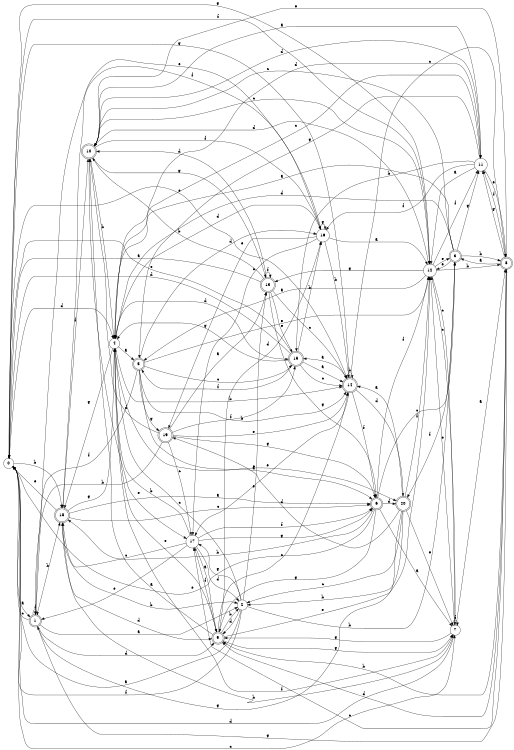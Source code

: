 digraph n17_6 {
__start0 [label="" shape="none"];

rankdir=LR;
size="8,5";

s0 [style="filled", color="black", fillcolor="white" shape="circle", label="0"];
s1 [style="rounded,filled", color="black", fillcolor="white" shape="doublecircle", label="1"];
s2 [style="filled", color="black", fillcolor="white" shape="circle", label="2"];
s3 [style="rounded,filled", color="black", fillcolor="white" shape="doublecircle", label="3"];
s4 [style="filled", color="black", fillcolor="white" shape="circle", label="4"];
s5 [style="rounded,filled", color="black", fillcolor="white" shape="doublecircle", label="5"];
s6 [style="rounded,filled", color="black", fillcolor="white" shape="doublecircle", label="6"];
s7 [style="filled", color="black", fillcolor="white" shape="circle", label="7"];
s8 [style="rounded,filled", color="black", fillcolor="white" shape="doublecircle", label="8"];
s9 [style="rounded,filled", color="black", fillcolor="white" shape="doublecircle", label="9"];
s10 [style="rounded,filled", color="black", fillcolor="white" shape="doublecircle", label="10"];
s11 [style="filled", color="black", fillcolor="white" shape="circle", label="11"];
s12 [style="filled", color="black", fillcolor="white" shape="circle", label="12"];
s13 [style="rounded,filled", color="black", fillcolor="white" shape="doublecircle", label="13"];
s14 [style="rounded,filled", color="black", fillcolor="white" shape="doublecircle", label="14"];
s15 [style="rounded,filled", color="black", fillcolor="white" shape="doublecircle", label="15"];
s16 [style="filled", color="black", fillcolor="white" shape="circle", label="16"];
s17 [style="filled", color="black", fillcolor="white" shape="circle", label="17"];
s18 [style="rounded,filled", color="black", fillcolor="white" shape="doublecircle", label="18"];
s19 [style="rounded,filled", color="black", fillcolor="white" shape="doublecircle", label="19"];
s20 [style="rounded,filled", color="black", fillcolor="white" shape="doublecircle", label="20"];
s0 -> s1 [label="a"];
s0 -> s18 [label="b"];
s0 -> s7 [label="c"];
s0 -> s4 [label="d"];
s0 -> s14 [label="e"];
s0 -> s12 [label="f"];
s0 -> s12 [label="g"];
s1 -> s2 [label="a"];
s1 -> s18 [label="b"];
s1 -> s0 [label="c"];
s1 -> s9 [label="d"];
s1 -> s16 [label="e"];
s1 -> s1 [label="f"];
s1 -> s8 [label="g"];
s2 -> s0 [label="a"];
s2 -> s3 [label="b"];
s2 -> s4 [label="c"];
s2 -> s9 [label="d"];
s2 -> s13 [label="e"];
s2 -> s0 [label="f"];
s2 -> s17 [label="g"];
s3 -> s4 [label="a"];
s3 -> s8 [label="b"];
s3 -> s10 [label="c"];
s3 -> s4 [label="d"];
s3 -> s12 [label="e"];
s3 -> s20 [label="f"];
s3 -> s11 [label="g"];
s4 -> s5 [label="a"];
s4 -> s14 [label="b"];
s4 -> s20 [label="c"];
s4 -> s15 [label="d"];
s4 -> s9 [label="e"];
s4 -> s7 [label="f"];
s4 -> s18 [label="g"];
s5 -> s6 [label="a"];
s5 -> s14 [label="b"];
s5 -> s15 [label="c"];
s5 -> s16 [label="d"];
s5 -> s12 [label="e"];
s5 -> s1 [label="f"];
s5 -> s19 [label="g"];
s6 -> s7 [label="a"];
s6 -> s18 [label="b"];
s6 -> s3 [label="c"];
s6 -> s20 [label="d"];
s6 -> s0 [label="e"];
s6 -> s12 [label="f"];
s6 -> s9 [label="g"];
s7 -> s8 [label="a"];
s7 -> s18 [label="b"];
s7 -> s12 [label="c"];
s7 -> s0 [label="d"];
s7 -> s12 [label="e"];
s7 -> s7 [label="f"];
s7 -> s9 [label="g"];
s8 -> s3 [label="a"];
s8 -> s9 [label="b"];
s8 -> s17 [label="c"];
s8 -> s9 [label="d"];
s8 -> s10 [label="e"];
s8 -> s11 [label="f"];
s8 -> s11 [label="g"];
s9 -> s10 [label="a"];
s9 -> s2 [label="b"];
s9 -> s14 [label="c"];
s9 -> s16 [label="d"];
s9 -> s12 [label="e"];
s9 -> s17 [label="f"];
s9 -> s7 [label="g"];
s10 -> s11 [label="a"];
s10 -> s4 [label="b"];
s10 -> s12 [label="c"];
s10 -> s11 [label="d"];
s10 -> s17 [label="e"];
s10 -> s16 [label="f"];
s10 -> s13 [label="g"];
s11 -> s12 [label="a"];
s11 -> s15 [label="b"];
s11 -> s4 [label="c"];
s11 -> s4 [label="d"];
s11 -> s8 [label="e"];
s11 -> s16 [label="f"];
s11 -> s5 [label="g"];
s12 -> s5 [label="a"];
s12 -> s8 [label="b"];
s12 -> s7 [label="c"];
s12 -> s10 [label="d"];
s12 -> s3 [label="e"];
s12 -> s11 [label="f"];
s12 -> s13 [label="g"];
s13 -> s0 [label="a"];
s13 -> s10 [label="b"];
s13 -> s14 [label="c"];
s13 -> s10 [label="d"];
s13 -> s15 [label="e"];
s13 -> s13 [label="f"];
s13 -> s6 [label="g"];
s14 -> s15 [label="a"];
s14 -> s14 [label="b"];
s14 -> s8 [label="c"];
s14 -> s20 [label="d"];
s14 -> s17 [label="e"];
s14 -> s6 [label="f"];
s14 -> s0 [label="g"];
s15 -> s14 [label="a"];
s15 -> s16 [label="b"];
s15 -> s14 [label="c"];
s15 -> s0 [label="d"];
s15 -> s0 [label="e"];
s15 -> s5 [label="f"];
s15 -> s4 [label="g"];
s16 -> s12 [label="a"];
s16 -> s14 [label="b"];
s16 -> s17 [label="c"];
s16 -> s4 [label="d"];
s16 -> s19 [label="e"];
s16 -> s18 [label="f"];
s16 -> s16 [label="g"];
s17 -> s9 [label="a"];
s17 -> s4 [label="b"];
s17 -> s18 [label="c"];
s17 -> s2 [label="d"];
s17 -> s1 [label="e"];
s17 -> s6 [label="f"];
s17 -> s6 [label="g"];
s18 -> s6 [label="a"];
s18 -> s2 [label="b"];
s18 -> s6 [label="c"];
s18 -> s9 [label="d"];
s18 -> s0 [label="e"];
s18 -> s10 [label="f"];
s18 -> s4 [label="g"];
s19 -> s13 [label="a"];
s19 -> s1 [label="b"];
s19 -> s17 [label="c"];
s19 -> s10 [label="d"];
s19 -> s14 [label="e"];
s19 -> s15 [label="f"];
s19 -> s6 [label="g"];
s20 -> s14 [label="a"];
s20 -> s2 [label="b"];
s20 -> s2 [label="c"];
s20 -> s19 [label="d"];
s20 -> s7 [label="e"];
s20 -> s12 [label="f"];
s20 -> s1 [label="g"];

}